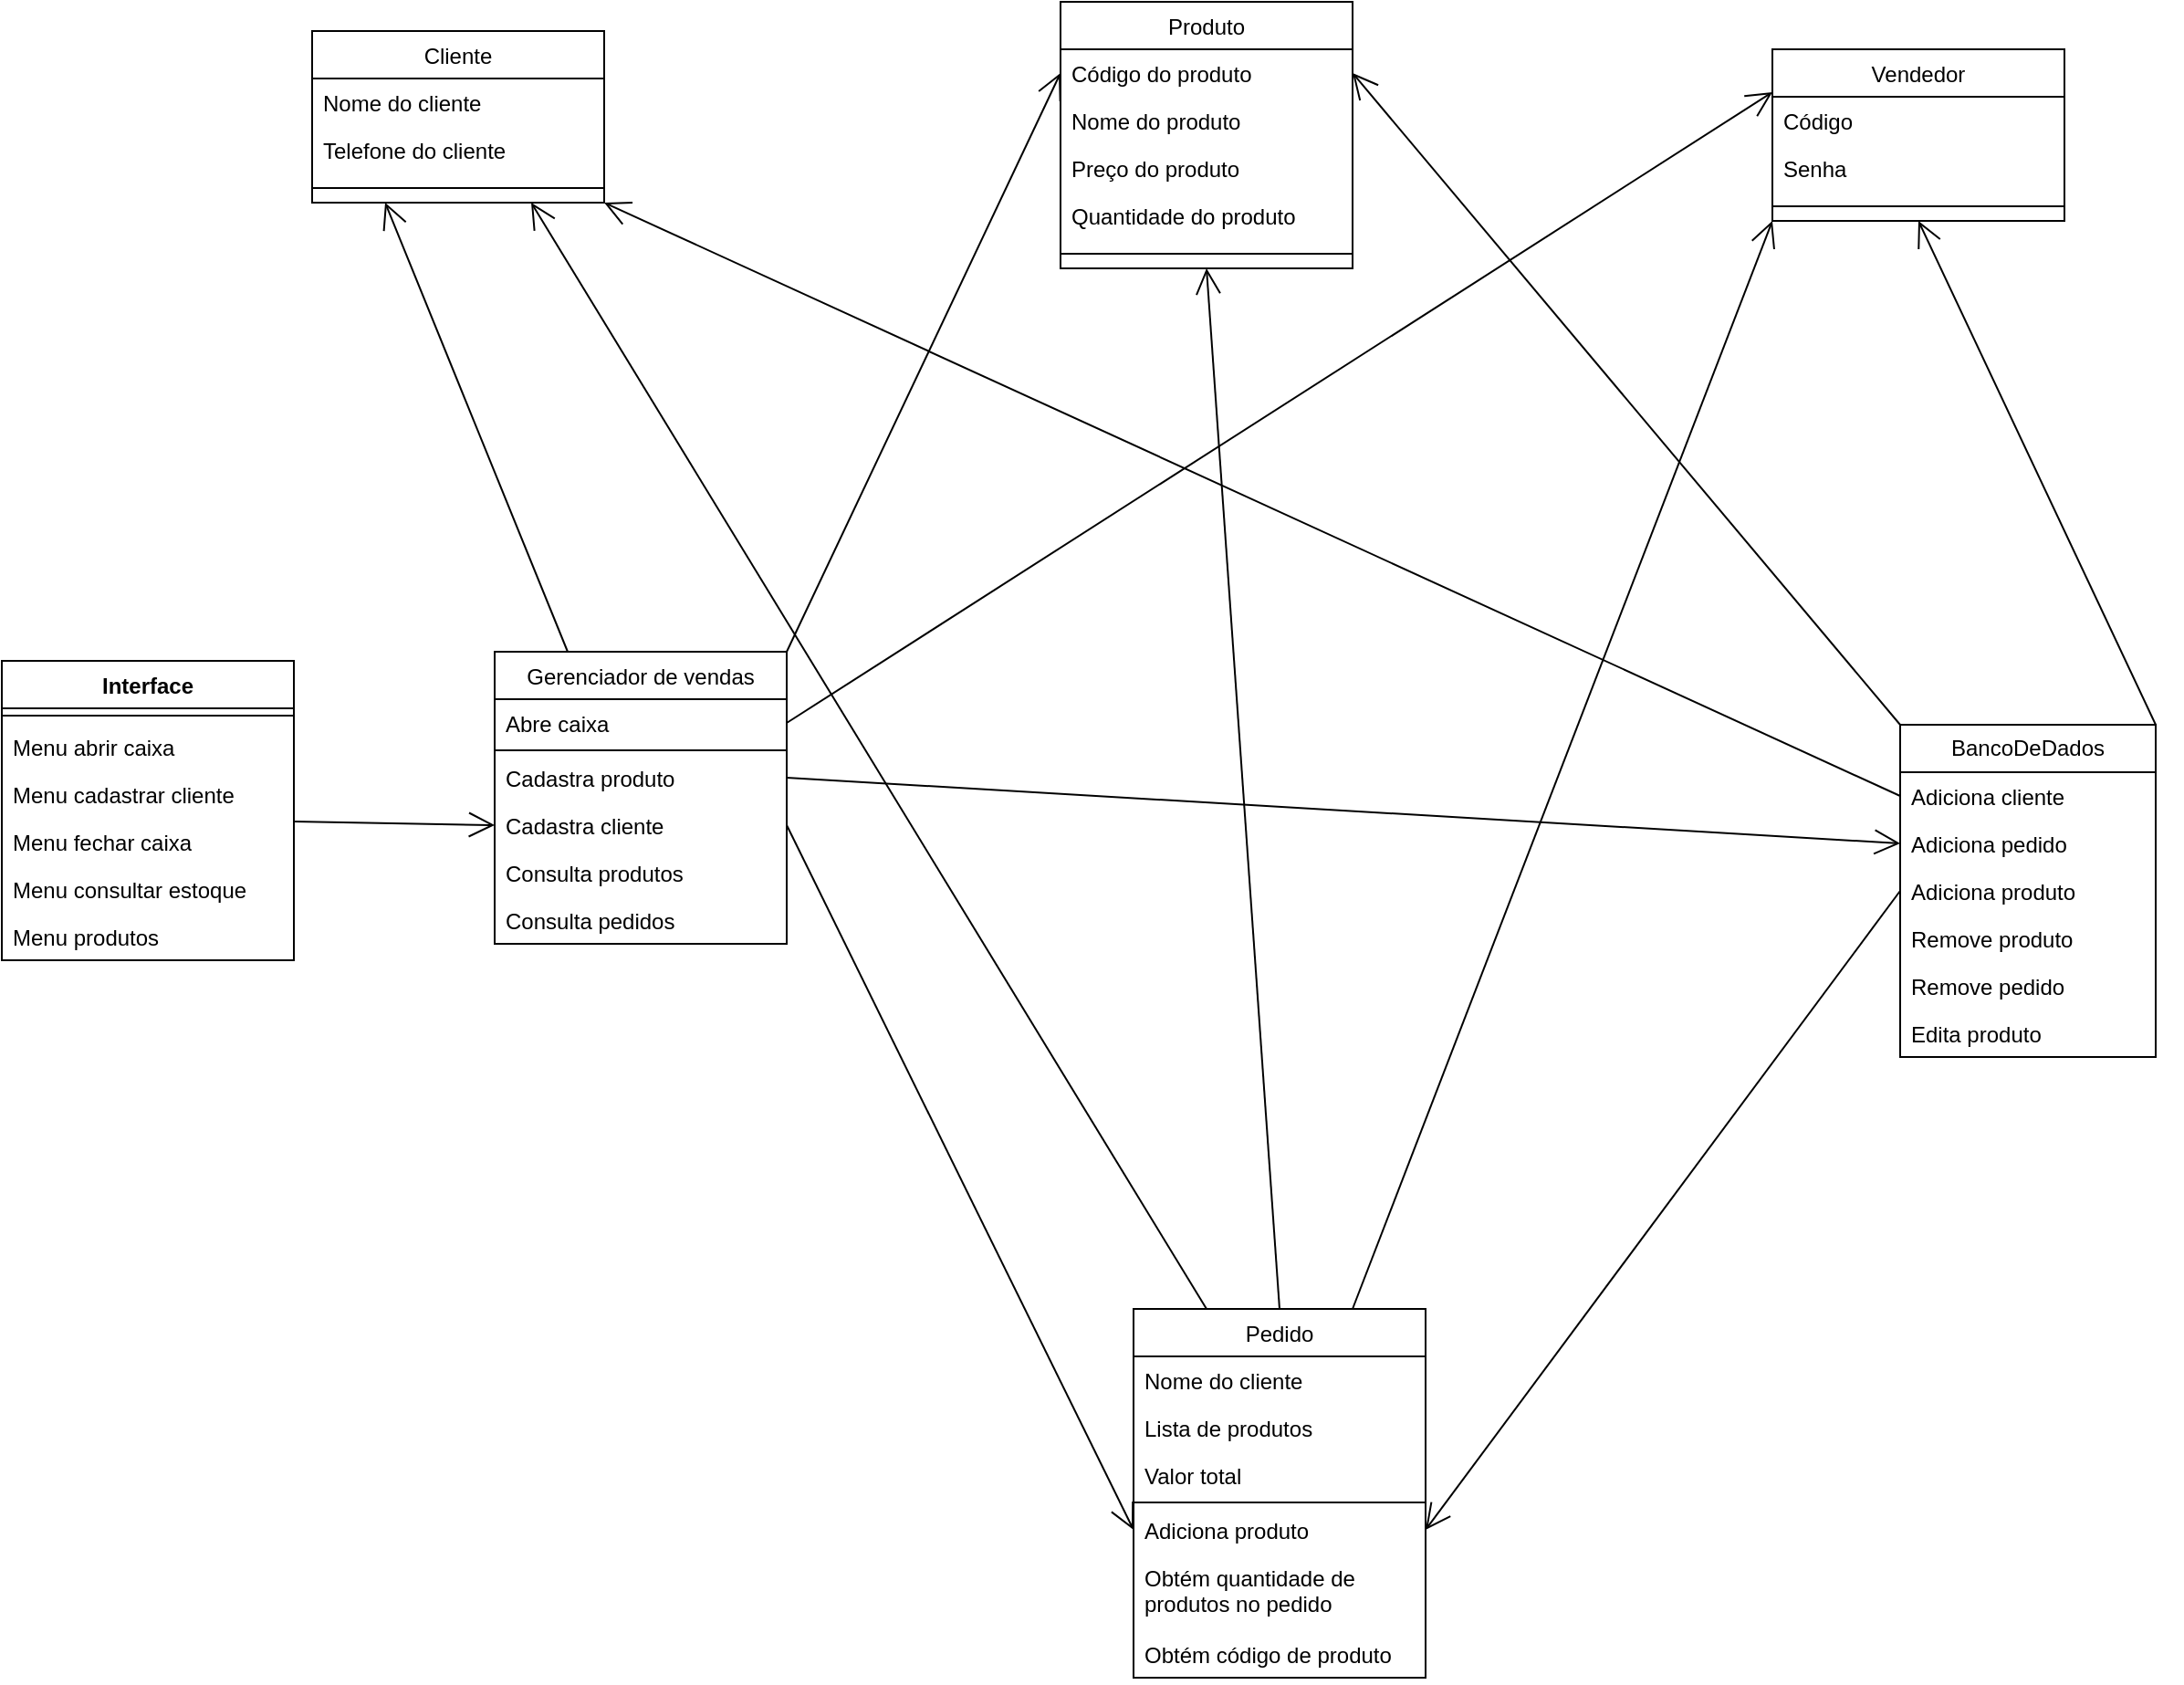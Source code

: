 <mxfile version="24.9.1">
  <diagram name="Página-1" id="IokENeqfcZ8Z3EMQ2jjL">
    <mxGraphModel dx="1434" dy="780" grid="1" gridSize="10" guides="1" tooltips="1" connect="1" arrows="1" fold="1" page="1" pageScale="1" pageWidth="827" pageHeight="1169" math="0" shadow="0">
      <root>
        <mxCell id="0" />
        <mxCell id="1" parent="0" />
        <mxCell id="1_fNYgQ6_xFXtblxYXV3-13" value="" style="endArrow=open;endFill=1;endSize=12;html=1;rounded=0;entryX=0;entryY=0.5;entryDx=0;entryDy=0;exitX=1;exitY=0.5;exitDx=0;exitDy=0;" parent="1" target="1_fNYgQ6_xFXtblxYXV3-60" edge="1">
          <mxGeometry width="160" relative="1" as="geometry">
            <mxPoint x="180" y="483" as="sourcePoint" />
            <mxPoint x="340" y="469.5" as="targetPoint" />
          </mxGeometry>
        </mxCell>
        <mxCell id="1_fNYgQ6_xFXtblxYXV3-25" value="&lt;span style=&quot;font-weight: normal;&quot;&gt;Produto&lt;/span&gt;" style="swimlane;fontStyle=1;align=center;verticalAlign=top;childLayout=stackLayout;horizontal=1;startSize=26;horizontalStack=0;resizeParent=1;resizeParentMax=0;resizeLast=0;collapsible=1;marginBottom=0;whiteSpace=wrap;html=1;" parent="1" vertex="1">
          <mxGeometry x="600" y="34" width="160" height="146" as="geometry" />
        </mxCell>
        <mxCell id="1_fNYgQ6_xFXtblxYXV3-26" value="Código do produto" style="text;strokeColor=none;fillColor=none;align=left;verticalAlign=top;spacingLeft=4;spacingRight=4;overflow=hidden;rotatable=0;points=[[0,0.5],[1,0.5]];portConstraint=eastwest;whiteSpace=wrap;html=1;" parent="1_fNYgQ6_xFXtblxYXV3-25" vertex="1">
          <mxGeometry y="26" width="160" height="26" as="geometry" />
        </mxCell>
        <mxCell id="1_fNYgQ6_xFXtblxYXV3-29" value="Nome do produto" style="text;strokeColor=none;fillColor=none;align=left;verticalAlign=top;spacingLeft=4;spacingRight=4;overflow=hidden;rotatable=0;points=[[0,0.5],[1,0.5]];portConstraint=eastwest;whiteSpace=wrap;html=1;" parent="1_fNYgQ6_xFXtblxYXV3-25" vertex="1">
          <mxGeometry y="52" width="160" height="26" as="geometry" />
        </mxCell>
        <mxCell id="1_fNYgQ6_xFXtblxYXV3-30" value="Preço do produto" style="text;strokeColor=none;fillColor=none;align=left;verticalAlign=top;spacingLeft=4;spacingRight=4;overflow=hidden;rotatable=0;points=[[0,0.5],[1,0.5]];portConstraint=eastwest;whiteSpace=wrap;html=1;" parent="1_fNYgQ6_xFXtblxYXV3-25" vertex="1">
          <mxGeometry y="78" width="160" height="26" as="geometry" />
        </mxCell>
        <mxCell id="1_fNYgQ6_xFXtblxYXV3-32" value="Quantidade do produto" style="text;strokeColor=none;fillColor=none;align=left;verticalAlign=top;spacingLeft=4;spacingRight=4;overflow=hidden;rotatable=0;points=[[0,0.5],[1,0.5]];portConstraint=eastwest;whiteSpace=wrap;html=1;" parent="1_fNYgQ6_xFXtblxYXV3-25" vertex="1">
          <mxGeometry y="104" width="160" height="26" as="geometry" />
        </mxCell>
        <mxCell id="1_fNYgQ6_xFXtblxYXV3-27" value="" style="line;strokeWidth=1;fillColor=none;align=left;verticalAlign=middle;spacingTop=-1;spacingLeft=3;spacingRight=3;rotatable=0;labelPosition=right;points=[];portConstraint=eastwest;strokeColor=inherit;" parent="1_fNYgQ6_xFXtblxYXV3-25" vertex="1">
          <mxGeometry y="130" width="160" height="16" as="geometry" />
        </mxCell>
        <mxCell id="1_fNYgQ6_xFXtblxYXV3-33" value="&lt;span style=&quot;font-weight: normal;&quot;&gt;Cliente&lt;/span&gt;" style="swimlane;fontStyle=1;align=center;verticalAlign=top;childLayout=stackLayout;horizontal=1;startSize=26;horizontalStack=0;resizeParent=1;resizeParentMax=0;resizeLast=0;collapsible=1;marginBottom=0;whiteSpace=wrap;html=1;" parent="1" vertex="1">
          <mxGeometry x="190" y="50" width="160" height="94" as="geometry" />
        </mxCell>
        <mxCell id="1_fNYgQ6_xFXtblxYXV3-35" value="Nome do cliente" style="text;strokeColor=none;fillColor=none;align=left;verticalAlign=top;spacingLeft=4;spacingRight=4;overflow=hidden;rotatable=0;points=[[0,0.5],[1,0.5]];portConstraint=eastwest;whiteSpace=wrap;html=1;" parent="1_fNYgQ6_xFXtblxYXV3-33" vertex="1">
          <mxGeometry y="26" width="160" height="26" as="geometry" />
        </mxCell>
        <mxCell id="1_fNYgQ6_xFXtblxYXV3-36" value="Telefone do cliente" style="text;strokeColor=none;fillColor=none;align=left;verticalAlign=top;spacingLeft=4;spacingRight=4;overflow=hidden;rotatable=0;points=[[0,0.5],[1,0.5]];portConstraint=eastwest;whiteSpace=wrap;html=1;" parent="1_fNYgQ6_xFXtblxYXV3-33" vertex="1">
          <mxGeometry y="52" width="160" height="26" as="geometry" />
        </mxCell>
        <mxCell id="1_fNYgQ6_xFXtblxYXV3-38" value="" style="line;strokeWidth=1;fillColor=none;align=left;verticalAlign=middle;spacingTop=-1;spacingLeft=3;spacingRight=3;rotatable=0;labelPosition=right;points=[];portConstraint=eastwest;strokeColor=inherit;" parent="1_fNYgQ6_xFXtblxYXV3-33" vertex="1">
          <mxGeometry y="78" width="160" height="16" as="geometry" />
        </mxCell>
        <mxCell id="1_fNYgQ6_xFXtblxYXV3-39" value="BancoDeDados" style="swimlane;fontStyle=0;childLayout=stackLayout;horizontal=1;startSize=26;fillColor=none;horizontalStack=0;resizeParent=1;resizeParentMax=0;resizeLast=0;collapsible=1;marginBottom=0;whiteSpace=wrap;html=1;" parent="1" vertex="1">
          <mxGeometry x="1060" y="430" width="140" height="182" as="geometry" />
        </mxCell>
        <mxCell id="1_fNYgQ6_xFXtblxYXV3-40" value="Adiciona cliente" style="text;strokeColor=none;fillColor=none;align=left;verticalAlign=top;spacingLeft=4;spacingRight=4;overflow=hidden;rotatable=0;points=[[0,0.5],[1,0.5]];portConstraint=eastwest;whiteSpace=wrap;html=1;" parent="1_fNYgQ6_xFXtblxYXV3-39" vertex="1">
          <mxGeometry y="26" width="140" height="26" as="geometry" />
        </mxCell>
        <mxCell id="1_fNYgQ6_xFXtblxYXV3-44" value="Adiciona pedido" style="text;strokeColor=none;fillColor=none;align=left;verticalAlign=top;spacingLeft=4;spacingRight=4;overflow=hidden;rotatable=0;points=[[0,0.5],[1,0.5]];portConstraint=eastwest;whiteSpace=wrap;html=1;" parent="1_fNYgQ6_xFXtblxYXV3-39" vertex="1">
          <mxGeometry y="52" width="140" height="26" as="geometry" />
        </mxCell>
        <mxCell id="1_fNYgQ6_xFXtblxYXV3-41" value="Adiciona produto" style="text;strokeColor=none;fillColor=none;align=left;verticalAlign=top;spacingLeft=4;spacingRight=4;overflow=hidden;rotatable=0;points=[[0,0.5],[1,0.5]];portConstraint=eastwest;whiteSpace=wrap;html=1;" parent="1_fNYgQ6_xFXtblxYXV3-39" vertex="1">
          <mxGeometry y="78" width="140" height="26" as="geometry" />
        </mxCell>
        <mxCell id="1_fNYgQ6_xFXtblxYXV3-42" value="Remove produto" style="text;strokeColor=none;fillColor=none;align=left;verticalAlign=top;spacingLeft=4;spacingRight=4;overflow=hidden;rotatable=0;points=[[0,0.5],[1,0.5]];portConstraint=eastwest;whiteSpace=wrap;html=1;" parent="1_fNYgQ6_xFXtblxYXV3-39" vertex="1">
          <mxGeometry y="104" width="140" height="26" as="geometry" />
        </mxCell>
        <mxCell id="BFSrrqXu-7sAFrURTssQ-1" value="Remove pedido" style="text;strokeColor=none;fillColor=none;align=left;verticalAlign=top;spacingLeft=4;spacingRight=4;overflow=hidden;rotatable=0;points=[[0,0.5],[1,0.5]];portConstraint=eastwest;whiteSpace=wrap;html=1;" vertex="1" parent="1_fNYgQ6_xFXtblxYXV3-39">
          <mxGeometry y="130" width="140" height="26" as="geometry" />
        </mxCell>
        <mxCell id="1_fNYgQ6_xFXtblxYXV3-43" value="Edita produto" style="text;strokeColor=none;fillColor=none;align=left;verticalAlign=top;spacingLeft=4;spacingRight=4;overflow=hidden;rotatable=0;points=[[0,0.5],[1,0.5]];portConstraint=eastwest;whiteSpace=wrap;html=1;" parent="1_fNYgQ6_xFXtblxYXV3-39" vertex="1">
          <mxGeometry y="156" width="140" height="26" as="geometry" />
        </mxCell>
        <mxCell id="1_fNYgQ6_xFXtblxYXV3-53" value="&lt;span style=&quot;font-weight: normal;&quot;&gt;Gerenciador de vendas&lt;/span&gt;" style="swimlane;fontStyle=1;align=center;verticalAlign=top;childLayout=stackLayout;horizontal=1;startSize=26;horizontalStack=0;resizeParent=1;resizeParentMax=0;resizeLast=0;collapsible=1;marginBottom=0;whiteSpace=wrap;html=1;" parent="1" vertex="1">
          <mxGeometry x="290" y="390" width="160" height="160" as="geometry" />
        </mxCell>
        <mxCell id="1_fNYgQ6_xFXtblxYXV3-56" value="Abre caixa" style="text;strokeColor=none;fillColor=none;align=left;verticalAlign=top;spacingLeft=4;spacingRight=4;overflow=hidden;rotatable=0;points=[[0,0.5],[1,0.5]];portConstraint=eastwest;whiteSpace=wrap;html=1;" parent="1_fNYgQ6_xFXtblxYXV3-53" vertex="1">
          <mxGeometry y="26" width="160" height="26" as="geometry" />
        </mxCell>
        <mxCell id="1_fNYgQ6_xFXtblxYXV3-55" value="" style="line;strokeWidth=1;fillColor=none;align=left;verticalAlign=middle;spacingTop=-1;spacingLeft=3;spacingRight=3;rotatable=0;labelPosition=right;points=[];portConstraint=eastwest;strokeColor=inherit;" parent="1_fNYgQ6_xFXtblxYXV3-53" vertex="1">
          <mxGeometry y="52" width="160" height="4" as="geometry" />
        </mxCell>
        <mxCell id="1_fNYgQ6_xFXtblxYXV3-58" value="Cadastra produto" style="text;strokeColor=none;fillColor=none;align=left;verticalAlign=top;spacingLeft=4;spacingRight=4;overflow=hidden;rotatable=0;points=[[0,0.5],[1,0.5]];portConstraint=eastwest;whiteSpace=wrap;html=1;" parent="1_fNYgQ6_xFXtblxYXV3-53" vertex="1">
          <mxGeometry y="56" width="160" height="26" as="geometry" />
        </mxCell>
        <mxCell id="1_fNYgQ6_xFXtblxYXV3-60" value="Cadastra cliente" style="text;strokeColor=none;fillColor=none;align=left;verticalAlign=top;spacingLeft=4;spacingRight=4;overflow=hidden;rotatable=0;points=[[0,0.5],[1,0.5]];portConstraint=eastwest;whiteSpace=wrap;html=1;" parent="1_fNYgQ6_xFXtblxYXV3-53" vertex="1">
          <mxGeometry y="82" width="160" height="26" as="geometry" />
        </mxCell>
        <mxCell id="1_fNYgQ6_xFXtblxYXV3-45" value="Consulta produtos" style="text;strokeColor=none;fillColor=none;align=left;verticalAlign=top;spacingLeft=4;spacingRight=4;overflow=hidden;rotatable=0;points=[[0,0.5],[1,0.5]];portConstraint=eastwest;whiteSpace=wrap;html=1;" parent="1_fNYgQ6_xFXtblxYXV3-53" vertex="1">
          <mxGeometry y="108" width="160" height="26" as="geometry" />
        </mxCell>
        <mxCell id="1_fNYgQ6_xFXtblxYXV3-73" value="Consulta pedidos" style="text;strokeColor=none;fillColor=none;align=left;verticalAlign=top;spacingLeft=4;spacingRight=4;overflow=hidden;rotatable=0;points=[[0,0.5],[1,0.5]];portConstraint=eastwest;whiteSpace=wrap;html=1;" parent="1_fNYgQ6_xFXtblxYXV3-53" vertex="1">
          <mxGeometry y="134" width="160" height="26" as="geometry" />
        </mxCell>
        <mxCell id="1_fNYgQ6_xFXtblxYXV3-74" value="&lt;span style=&quot;font-weight: 400;&quot;&gt;Pedido&lt;/span&gt;" style="swimlane;fontStyle=1;align=center;verticalAlign=top;childLayout=stackLayout;horizontal=1;startSize=26;horizontalStack=0;resizeParent=1;resizeParentMax=0;resizeLast=0;collapsible=1;marginBottom=0;whiteSpace=wrap;html=1;" parent="1" vertex="1">
          <mxGeometry x="640" y="750" width="160" height="202" as="geometry" />
        </mxCell>
        <mxCell id="1_fNYgQ6_xFXtblxYXV3-75" value="Nome do cliente" style="text;strokeColor=none;fillColor=none;align=left;verticalAlign=top;spacingLeft=4;spacingRight=4;overflow=hidden;rotatable=0;points=[[0,0.5],[1,0.5]];portConstraint=eastwest;whiteSpace=wrap;html=1;" parent="1_fNYgQ6_xFXtblxYXV3-74" vertex="1">
          <mxGeometry y="26" width="160" height="26" as="geometry" />
        </mxCell>
        <mxCell id="1_fNYgQ6_xFXtblxYXV3-82" value="Lista de produtos" style="text;strokeColor=none;fillColor=none;align=left;verticalAlign=top;spacingLeft=4;spacingRight=4;overflow=hidden;rotatable=0;points=[[0,0.5],[1,0.5]];portConstraint=eastwest;whiteSpace=wrap;html=1;" parent="1_fNYgQ6_xFXtblxYXV3-74" vertex="1">
          <mxGeometry y="52" width="160" height="26" as="geometry" />
        </mxCell>
        <mxCell id="1_fNYgQ6_xFXtblxYXV3-85" value="Valor total" style="text;strokeColor=none;fillColor=none;align=left;verticalAlign=top;spacingLeft=4;spacingRight=4;overflow=hidden;rotatable=0;points=[[0,0.5],[1,0.5]];portConstraint=eastwest;whiteSpace=wrap;html=1;" parent="1_fNYgQ6_xFXtblxYXV3-74" vertex="1">
          <mxGeometry y="78" width="160" height="26" as="geometry" />
        </mxCell>
        <mxCell id="1_fNYgQ6_xFXtblxYXV3-76" value="" style="line;strokeWidth=1;fillColor=none;align=left;verticalAlign=middle;spacingTop=-1;spacingLeft=3;spacingRight=3;rotatable=0;labelPosition=right;points=[];portConstraint=eastwest;strokeColor=inherit;" parent="1_fNYgQ6_xFXtblxYXV3-74" vertex="1">
          <mxGeometry y="104" width="160" height="4" as="geometry" />
        </mxCell>
        <mxCell id="1_fNYgQ6_xFXtblxYXV3-79" value="Adiciona produto" style="text;strokeColor=none;fillColor=none;align=left;verticalAlign=top;spacingLeft=4;spacingRight=4;overflow=hidden;rotatable=0;points=[[0,0.5],[1,0.5]];portConstraint=eastwest;whiteSpace=wrap;html=1;" parent="1_fNYgQ6_xFXtblxYXV3-74" vertex="1">
          <mxGeometry y="108" width="160" height="26" as="geometry" />
        </mxCell>
        <mxCell id="1_fNYgQ6_xFXtblxYXV3-77" value="Obtém quantidade de produtos no pedido" style="text;strokeColor=none;fillColor=none;align=left;verticalAlign=top;spacingLeft=4;spacingRight=4;overflow=hidden;rotatable=0;points=[[0,0.5],[1,0.5]];portConstraint=eastwest;whiteSpace=wrap;html=1;" parent="1_fNYgQ6_xFXtblxYXV3-74" vertex="1">
          <mxGeometry y="134" width="160" height="42" as="geometry" />
        </mxCell>
        <mxCell id="1_fNYgQ6_xFXtblxYXV3-78" value="Obtém código de produto" style="text;strokeColor=none;fillColor=none;align=left;verticalAlign=top;spacingLeft=4;spacingRight=4;overflow=hidden;rotatable=0;points=[[0,0.5],[1,0.5]];portConstraint=eastwest;whiteSpace=wrap;html=1;" parent="1_fNYgQ6_xFXtblxYXV3-74" vertex="1">
          <mxGeometry y="176" width="160" height="26" as="geometry" />
        </mxCell>
        <mxCell id="1_fNYgQ6_xFXtblxYXV3-83" value="" style="endArrow=open;endFill=1;endSize=12;html=1;rounded=0;entryX=0;entryY=0.5;entryDx=0;entryDy=0;exitX=1;exitY=0.5;exitDx=0;exitDy=0;" parent="1" source="1_fNYgQ6_xFXtblxYXV3-60" target="1_fNYgQ6_xFXtblxYXV3-79" edge="1">
          <mxGeometry width="160" relative="1" as="geometry">
            <mxPoint x="180" y="370" as="sourcePoint" />
            <mxPoint x="340" y="370" as="targetPoint" />
          </mxGeometry>
        </mxCell>
        <mxCell id="1_fNYgQ6_xFXtblxYXV3-91" value="&lt;span style=&quot;font-weight: normal;&quot;&gt;Vendedor&lt;/span&gt;" style="swimlane;fontStyle=1;align=center;verticalAlign=top;childLayout=stackLayout;horizontal=1;startSize=26;horizontalStack=0;resizeParent=1;resizeParentMax=0;resizeLast=0;collapsible=1;marginBottom=0;whiteSpace=wrap;html=1;" parent="1" vertex="1">
          <mxGeometry x="990" y="60" width="160" height="94" as="geometry" />
        </mxCell>
        <mxCell id="1_fNYgQ6_xFXtblxYXV3-92" value="Código" style="text;strokeColor=none;fillColor=none;align=left;verticalAlign=top;spacingLeft=4;spacingRight=4;overflow=hidden;rotatable=0;points=[[0,0.5],[1,0.5]];portConstraint=eastwest;whiteSpace=wrap;html=1;" parent="1_fNYgQ6_xFXtblxYXV3-91" vertex="1">
          <mxGeometry y="26" width="160" height="26" as="geometry" />
        </mxCell>
        <mxCell id="1_fNYgQ6_xFXtblxYXV3-93" value="Senha" style="text;strokeColor=none;fillColor=none;align=left;verticalAlign=top;spacingLeft=4;spacingRight=4;overflow=hidden;rotatable=0;points=[[0,0.5],[1,0.5]];portConstraint=eastwest;whiteSpace=wrap;html=1;" parent="1_fNYgQ6_xFXtblxYXV3-91" vertex="1">
          <mxGeometry y="52" width="160" height="26" as="geometry" />
        </mxCell>
        <mxCell id="1_fNYgQ6_xFXtblxYXV3-94" value="" style="line;strokeWidth=1;fillColor=none;align=left;verticalAlign=middle;spacingTop=-1;spacingLeft=3;spacingRight=3;rotatable=0;labelPosition=right;points=[];portConstraint=eastwest;strokeColor=inherit;" parent="1_fNYgQ6_xFXtblxYXV3-91" vertex="1">
          <mxGeometry y="78" width="160" height="16" as="geometry" />
        </mxCell>
        <mxCell id="1_fNYgQ6_xFXtblxYXV3-95" value="" style="endArrow=open;endFill=1;endSize=12;html=1;rounded=0;entryX=0;entryY=0.5;entryDx=0;entryDy=0;exitX=1;exitY=0;exitDx=0;exitDy=0;" parent="1" source="1_fNYgQ6_xFXtblxYXV3-53" target="1_fNYgQ6_xFXtblxYXV3-26" edge="1">
          <mxGeometry width="160" relative="1" as="geometry">
            <mxPoint x="490" y="290" as="sourcePoint" />
            <mxPoint x="670" y="463" as="targetPoint" />
          </mxGeometry>
        </mxCell>
        <mxCell id="1_fNYgQ6_xFXtblxYXV3-96" value="" style="endArrow=open;endFill=1;endSize=12;html=1;rounded=0;entryX=1;entryY=0.5;entryDx=0;entryDy=0;exitX=0;exitY=0;exitDx=0;exitDy=0;" parent="1" source="1_fNYgQ6_xFXtblxYXV3-39" target="1_fNYgQ6_xFXtblxYXV3-26" edge="1">
          <mxGeometry width="160" relative="1" as="geometry">
            <mxPoint x="800" y="246" as="sourcePoint" />
            <mxPoint x="980" y="419" as="targetPoint" />
          </mxGeometry>
        </mxCell>
        <mxCell id="1_fNYgQ6_xFXtblxYXV3-97" value="" style="endArrow=open;endFill=1;endSize=12;html=1;rounded=0;exitX=0.5;exitY=0;exitDx=0;exitDy=0;entryX=0.5;entryY=1;entryDx=0;entryDy=0;" parent="1" source="1_fNYgQ6_xFXtblxYXV3-74" target="1_fNYgQ6_xFXtblxYXV3-25" edge="1">
          <mxGeometry width="160" relative="1" as="geometry">
            <mxPoint x="680" y="530" as="sourcePoint" />
            <mxPoint x="700" y="250" as="targetPoint" />
          </mxGeometry>
        </mxCell>
        <mxCell id="1_fNYgQ6_xFXtblxYXV3-98" value="" style="endArrow=open;endFill=1;endSize=12;html=1;rounded=0;entryX=1;entryY=0.5;entryDx=0;entryDy=0;exitX=0;exitY=0.5;exitDx=0;exitDy=0;" parent="1" source="1_fNYgQ6_xFXtblxYXV3-41" target="1_fNYgQ6_xFXtblxYXV3-79" edge="1">
          <mxGeometry width="160" relative="1" as="geometry">
            <mxPoint x="910" y="440" as="sourcePoint" />
            <mxPoint x="760" y="730" as="targetPoint" />
          </mxGeometry>
        </mxCell>
        <mxCell id="1_fNYgQ6_xFXtblxYXV3-99" value="" style="endArrow=open;endFill=1;endSize=12;html=1;rounded=0;entryX=0.25;entryY=1;entryDx=0;entryDy=0;exitX=0.25;exitY=0;exitDx=0;exitDy=0;" parent="1" source="1_fNYgQ6_xFXtblxYXV3-53" target="1_fNYgQ6_xFXtblxYXV3-33" edge="1">
          <mxGeometry width="160" relative="1" as="geometry">
            <mxPoint x="380" y="360" as="sourcePoint" />
            <mxPoint x="680" y="513" as="targetPoint" />
          </mxGeometry>
        </mxCell>
        <mxCell id="1_fNYgQ6_xFXtblxYXV3-100" value="" style="endArrow=open;endFill=1;endSize=12;html=1;rounded=0;entryX=0.75;entryY=1;entryDx=0;entryDy=0;exitX=0.25;exitY=0;exitDx=0;exitDy=0;" parent="1" source="1_fNYgQ6_xFXtblxYXV3-74" target="1_fNYgQ6_xFXtblxYXV3-33" edge="1">
          <mxGeometry width="160" relative="1" as="geometry">
            <mxPoint x="510" y="340" as="sourcePoint" />
            <mxPoint x="740" y="649" as="targetPoint" />
          </mxGeometry>
        </mxCell>
        <mxCell id="1_fNYgQ6_xFXtblxYXV3-101" value="" style="endArrow=open;endFill=1;endSize=12;html=1;rounded=0;entryX=1;entryY=1;entryDx=0;entryDy=0;exitX=0;exitY=0.5;exitDx=0;exitDy=0;" parent="1" source="1_fNYgQ6_xFXtblxYXV3-40" target="1_fNYgQ6_xFXtblxYXV3-33" edge="1">
          <mxGeometry width="160" relative="1" as="geometry">
            <mxPoint x="520" y="280" as="sourcePoint" />
            <mxPoint x="700" y="453" as="targetPoint" />
          </mxGeometry>
        </mxCell>
        <mxCell id="1_fNYgQ6_xFXtblxYXV3-102" value="" style="endArrow=open;endFill=1;endSize=12;html=1;rounded=0;entryX=0;entryY=0.5;entryDx=0;entryDy=0;exitX=1;exitY=0.5;exitDx=0;exitDy=0;" parent="1" source="1_fNYgQ6_xFXtblxYXV3-58" target="1_fNYgQ6_xFXtblxYXV3-44" edge="1">
          <mxGeometry width="160" relative="1" as="geometry">
            <mxPoint x="490" y="427" as="sourcePoint" />
            <mxPoint x="680" y="600" as="targetPoint" />
          </mxGeometry>
        </mxCell>
        <mxCell id="1_fNYgQ6_xFXtblxYXV3-103" value="" style="endArrow=open;endFill=1;endSize=12;html=1;rounded=0;entryX=0;entryY=0.25;entryDx=0;entryDy=0;exitX=1;exitY=0.5;exitDx=0;exitDy=0;" parent="1" source="1_fNYgQ6_xFXtblxYXV3-56" target="1_fNYgQ6_xFXtblxYXV3-91" edge="1">
          <mxGeometry width="160" relative="1" as="geometry">
            <mxPoint x="470" y="390" as="sourcePoint" />
            <mxPoint x="750" y="414" as="targetPoint" />
          </mxGeometry>
        </mxCell>
        <mxCell id="1_fNYgQ6_xFXtblxYXV3-104" value="" style="endArrow=open;endFill=1;endSize=12;html=1;rounded=0;entryX=0.5;entryY=1;entryDx=0;entryDy=0;exitX=1;exitY=0;exitDx=0;exitDy=0;" parent="1" source="1_fNYgQ6_xFXtblxYXV3-39" target="1_fNYgQ6_xFXtblxYXV3-91" edge="1">
          <mxGeometry width="160" relative="1" as="geometry">
            <mxPoint x="600" y="516" as="sourcePoint" />
            <mxPoint x="780" y="689" as="targetPoint" />
          </mxGeometry>
        </mxCell>
        <mxCell id="1_fNYgQ6_xFXtblxYXV3-105" value="" style="endArrow=open;endFill=1;endSize=12;html=1;rounded=0;entryX=0;entryY=1;entryDx=0;entryDy=0;exitX=0.75;exitY=0;exitDx=0;exitDy=0;" parent="1" source="1_fNYgQ6_xFXtblxYXV3-74" target="1_fNYgQ6_xFXtblxYXV3-91" edge="1">
          <mxGeometry width="160" relative="1" as="geometry">
            <mxPoint x="1040" y="376" as="sourcePoint" />
            <mxPoint x="1010" y="244" as="targetPoint" />
          </mxGeometry>
        </mxCell>
        <mxCell id="eigLV38i5SHjXjXPlfT3-5" value="Interface" style="swimlane;fontStyle=1;align=center;verticalAlign=top;childLayout=stackLayout;horizontal=1;startSize=26;horizontalStack=0;resizeParent=1;resizeParentMax=0;resizeLast=0;collapsible=1;marginBottom=0;whiteSpace=wrap;html=1;" parent="1" vertex="1">
          <mxGeometry x="20" y="395" width="160" height="164" as="geometry" />
        </mxCell>
        <mxCell id="eigLV38i5SHjXjXPlfT3-7" value="" style="line;strokeWidth=1;fillColor=none;align=left;verticalAlign=middle;spacingTop=-1;spacingLeft=3;spacingRight=3;rotatable=0;labelPosition=right;points=[];portConstraint=eastwest;strokeColor=inherit;" parent="eigLV38i5SHjXjXPlfT3-5" vertex="1">
          <mxGeometry y="26" width="160" height="8" as="geometry" />
        </mxCell>
        <mxCell id="eigLV38i5SHjXjXPlfT3-15" value="Menu abrir caixa" style="text;strokeColor=none;fillColor=none;align=left;verticalAlign=top;spacingLeft=4;spacingRight=4;overflow=hidden;rotatable=0;points=[[0,0.5],[1,0.5]];portConstraint=eastwest;whiteSpace=wrap;html=1;" parent="eigLV38i5SHjXjXPlfT3-5" vertex="1">
          <mxGeometry y="34" width="160" height="26" as="geometry" />
        </mxCell>
        <mxCell id="eigLV38i5SHjXjXPlfT3-16" value="Menu cadastrar cliente" style="text;strokeColor=none;fillColor=none;align=left;verticalAlign=top;spacingLeft=4;spacingRight=4;overflow=hidden;rotatable=0;points=[[0,0.5],[1,0.5]];portConstraint=eastwest;whiteSpace=wrap;html=1;" parent="eigLV38i5SHjXjXPlfT3-5" vertex="1">
          <mxGeometry y="60" width="160" height="26" as="geometry" />
        </mxCell>
        <mxCell id="eigLV38i5SHjXjXPlfT3-20" value="Menu fechar caixa" style="text;strokeColor=none;fillColor=none;align=left;verticalAlign=top;spacingLeft=4;spacingRight=4;overflow=hidden;rotatable=0;points=[[0,0.5],[1,0.5]];portConstraint=eastwest;whiteSpace=wrap;html=1;" parent="eigLV38i5SHjXjXPlfT3-5" vertex="1">
          <mxGeometry y="86" width="160" height="26" as="geometry" />
        </mxCell>
        <mxCell id="eigLV38i5SHjXjXPlfT3-18" value="Menu consultar estoque" style="text;strokeColor=none;fillColor=none;align=left;verticalAlign=top;spacingLeft=4;spacingRight=4;overflow=hidden;rotatable=0;points=[[0,0.5],[1,0.5]];portConstraint=eastwest;whiteSpace=wrap;html=1;" parent="eigLV38i5SHjXjXPlfT3-5" vertex="1">
          <mxGeometry y="112" width="160" height="26" as="geometry" />
        </mxCell>
        <mxCell id="eigLV38i5SHjXjXPlfT3-17" value="Menu produtos" style="text;strokeColor=none;fillColor=none;align=left;verticalAlign=top;spacingLeft=4;spacingRight=4;overflow=hidden;rotatable=0;points=[[0,0.5],[1,0.5]];portConstraint=eastwest;whiteSpace=wrap;html=1;" parent="eigLV38i5SHjXjXPlfT3-5" vertex="1">
          <mxGeometry y="138" width="160" height="26" as="geometry" />
        </mxCell>
      </root>
    </mxGraphModel>
  </diagram>
</mxfile>
